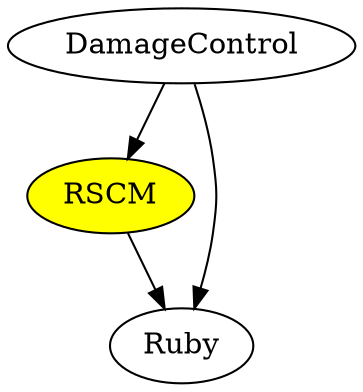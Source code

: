 digraph G  {
    label = ""
    "RSCM" [
        style = filled
        fillcolor = yellow
    ]

    "Ruby" [
        URL = "javascript:new Ajax.Updater('dependency_graph', '/projects/RSCM/remove_dependency/Ruby', {asynchronous:true});"
        style = filled
        fillcolor = white
    ]

    "DamageControl" [
        style = filled
        fillcolor = white
    ]

    "RSCM" -> "Ruby"
    "DamageControl" -> "RSCM"
    "DamageControl" -> "Ruby"
}

